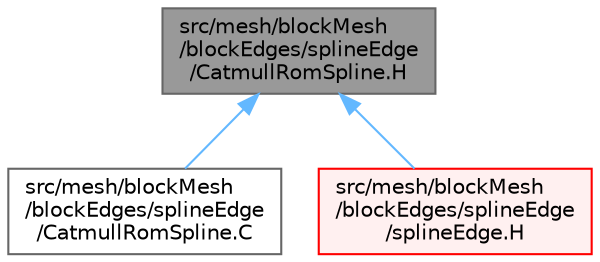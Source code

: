 digraph "src/mesh/blockMesh/blockEdges/splineEdge/CatmullRomSpline.H"
{
 // LATEX_PDF_SIZE
  bgcolor="transparent";
  edge [fontname=Helvetica,fontsize=10,labelfontname=Helvetica,labelfontsize=10];
  node [fontname=Helvetica,fontsize=10,shape=box,height=0.2,width=0.4];
  Node1 [id="Node000001",label="src/mesh/blockMesh\l/blockEdges/splineEdge\l/CatmullRomSpline.H",height=0.2,width=0.4,color="gray40", fillcolor="grey60", style="filled", fontcolor="black",tooltip=" "];
  Node1 -> Node2 [id="edge1_Node000001_Node000002",dir="back",color="steelblue1",style="solid",tooltip=" "];
  Node2 [id="Node000002",label="src/mesh/blockMesh\l/blockEdges/splineEdge\l/CatmullRomSpline.C",height=0.2,width=0.4,color="grey40", fillcolor="white", style="filled",URL="$CatmullRomSpline_8C.html",tooltip=" "];
  Node1 -> Node3 [id="edge2_Node000001_Node000003",dir="back",color="steelblue1",style="solid",tooltip=" "];
  Node3 [id="Node000003",label="src/mesh/blockMesh\l/blockEdges/splineEdge\l/splineEdge.H",height=0.2,width=0.4,color="red", fillcolor="#FFF0F0", style="filled",URL="$splineEdge_8H.html",tooltip=" "];
}
